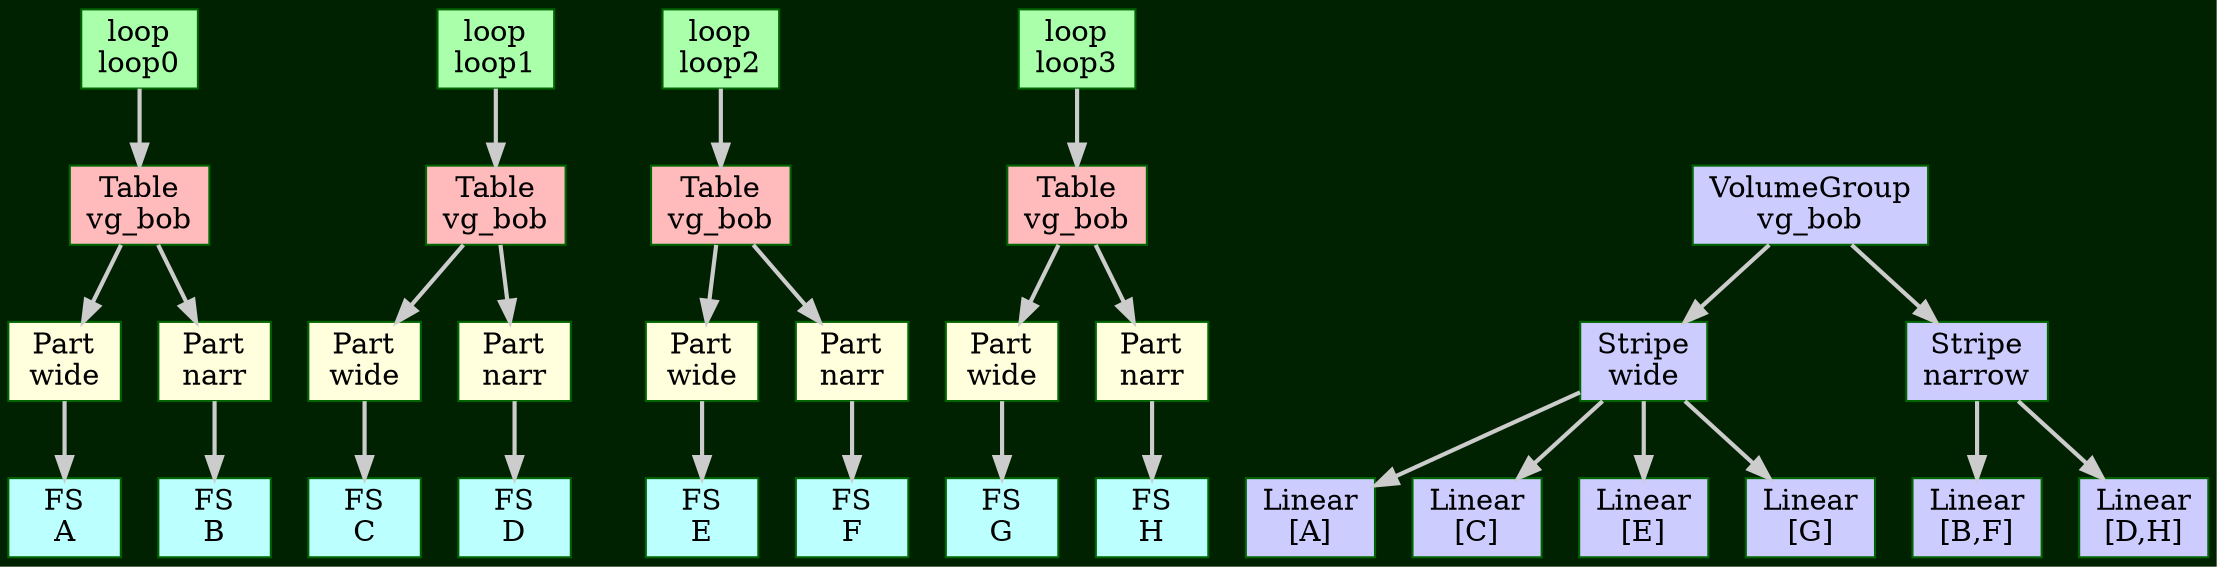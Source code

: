 digraph G
{
	graph [ rankdir="TB" ];
	node  [ shape=record, style=filled ];
	edge  [ penwidth=2.0 ];

	graph [ bgcolor="#002200", color=white ];
	node  [ fillcolor="#bbbbbb", color=darkgreen ];
	edge  [ color="#cccccc" ];

	Loop1 [ label="loop\nloop0" fillcolor="#aaffaa" ];
	Loop2 [ label="loop\nloop1" fillcolor="#aaffaa" ];
	Loop3 [ label="loop\nloop2" fillcolor="#aaffaa" ];
	Loop4 [ label="loop\nloop3" fillcolor="#aaffaa" ];

	Table1 [ label="Table\nvg_bob", fillcolor="#ffbbbb" ];
	Table2 [ label="Table\nvg_bob", fillcolor="#ffbbbb" ];
	Table3 [ label="Table\nvg_bob", fillcolor="#ffbbbb" ];
	Table4 [ label="Table\nvg_bob", fillcolor="#ffbbbb" ];

	Part1 [ label="Part\nwide", fillcolor="#ffffdd" ];
	Part2 [ label="Part\nnarr", fillcolor="#ffffdd" ];
	Part3 [ label="Part\nwide", fillcolor="#ffffdd" ];
	Part4 [ label="Part\nnarr", fillcolor="#ffffdd" ];
	Part5 [ label="Part\nwide", fillcolor="#ffffdd" ];
	Part6 [ label="Part\nnarr", fillcolor="#ffffdd" ];
	Part7 [ label="Part\nwide", fillcolor="#ffffdd" ];
	Part8 [ label="Part\nnarr", fillcolor="#ffffdd" ];

	Fs1 [ label="FS\nA", fillcolor="#bbffff" ];
	Fs2 [ label="FS\nB", fillcolor="#bbffff" ];
	Fs3 [ label="FS\nC", fillcolor="#bbffff" ];
	Fs4 [ label="FS\nD", fillcolor="#bbffff" ];
	Fs5 [ label="FS\nE", fillcolor="#bbffff" ];
	Fs6 [ label="FS\nF", fillcolor="#bbffff" ];
	Fs7 [ label="FS\nG", fillcolor="#bbffff" ];
	Fs8 [ label="FS\nH", fillcolor="#bbffff" ];

	Group	[ label="VolumeGroup\nvg_bob", fillcolor="#ccccff" ];
	Volume1 [ label="Stripe\nwide" fillcolor="#ccccff" ];
	Volume2 [ label="Stripe\nnarrow" fillcolor="#ccccff" ];

	Linear1 [ label="Linear\n[A]" fillcolor="#ccccff" ];
	Linear2 [ label="Linear\n[C]" fillcolor="#ccccff" ];
	Linear3 [ label="Linear\n[E]" fillcolor="#ccccff" ];
	Linear4 [ label="Linear\n[G]" fillcolor="#ccccff" ];
	Linear5 [ label="Linear\n[B,F]" fillcolor="#ccccff" ];
	Linear6 [ label="Linear\n[D,H]" fillcolor="#ccccff" ];

	Loop1	-> Table1;
	Loop2	-> Table2;
	Loop3	-> Table3;
	Loop4	-> Table4;

	Table1	-> Part1;
	Table1	-> Part2;
	Table2	-> Part3;
	Table2	-> Part4;
	Table3	-> Part5;
	Table3	-> Part6;
	Table4	-> Part7;
	Table4	-> Part8;

	Part1	-> Fs1;
	Part2	-> Fs2;
	Part3	-> Fs3;
	Part4	-> Fs4;
	Part5	-> Fs5;
	Part6	-> Fs6;
	Part7	-> Fs7;
	Part8	-> Fs8;

	Group		-> Volume1;
	Group		-> Volume2;

	Volume1		-> Linear1;
	Volume1		-> Linear2;
	Volume1		-> Linear3;
	Volume1		-> Linear4;

	Volume2		-> Linear5;
	Volume2		-> Linear6;

	{ rank=same Group Table1 Table2 Table3 Table4 }
}


